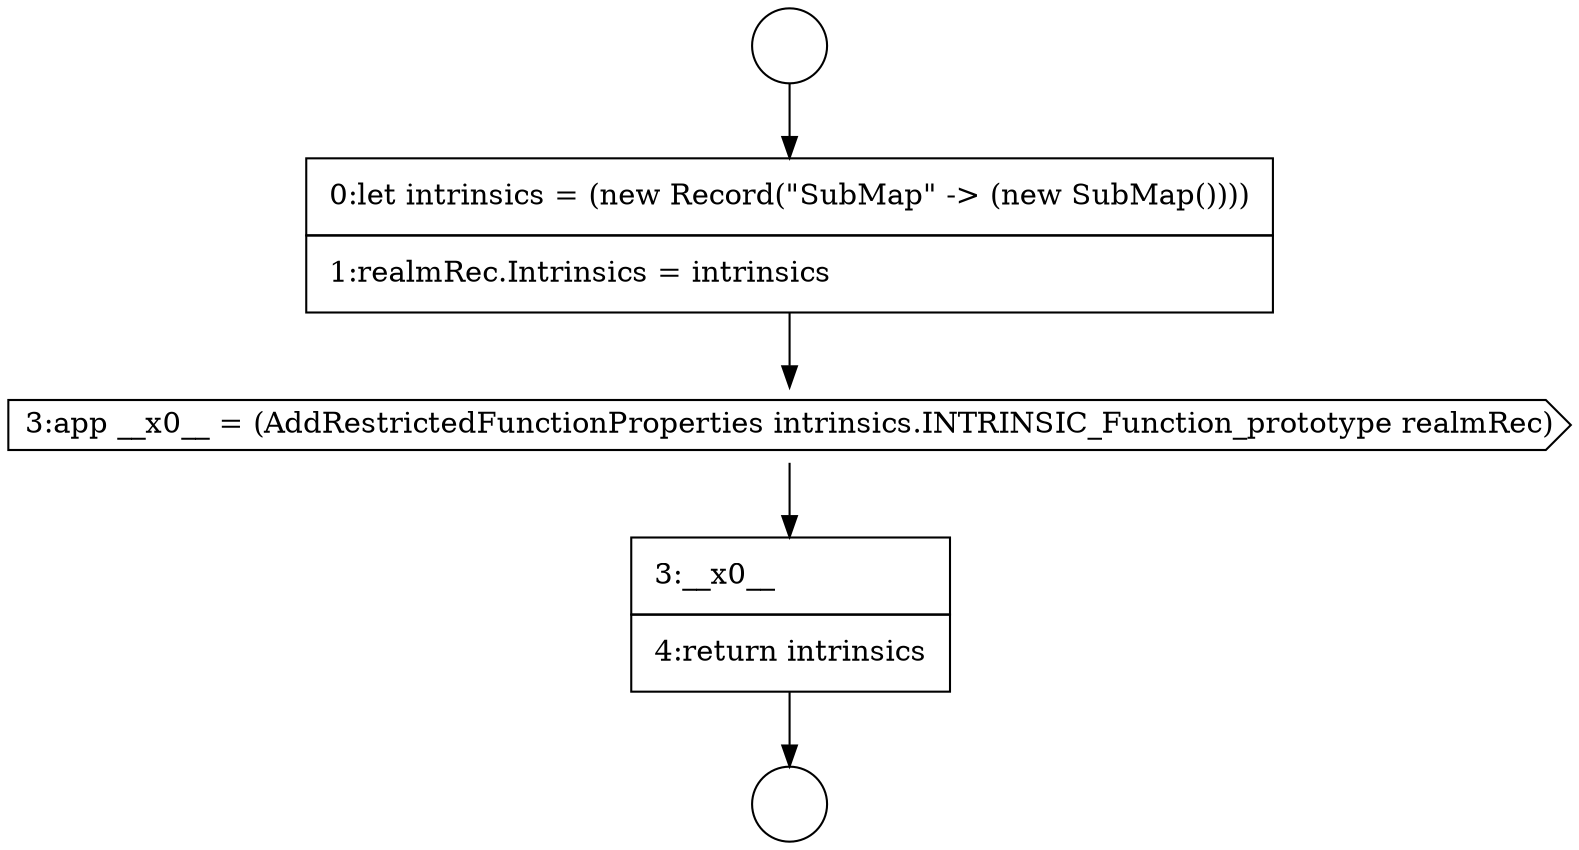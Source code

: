 digraph {
  node1860 [shape=circle label=" " color="black" fillcolor="white" style=filled]
  node1864 [shape=none, margin=0, label=<<font color="black">
    <table border="0" cellborder="1" cellspacing="0" cellpadding="10">
      <tr><td align="left">3:__x0__</td></tr>
      <tr><td align="left">4:return intrinsics</td></tr>
    </table>
  </font>> color="black" fillcolor="white" style=filled]
  node1863 [shape=cds, label=<<font color="black">3:app __x0__ = (AddRestrictedFunctionProperties intrinsics.INTRINSIC_Function_prototype realmRec)</font>> color="black" fillcolor="white" style=filled]
  node1862 [shape=none, margin=0, label=<<font color="black">
    <table border="0" cellborder="1" cellspacing="0" cellpadding="10">
      <tr><td align="left">0:let intrinsics = (new Record(&quot;SubMap&quot; -&gt; (new SubMap())))</td></tr>
      <tr><td align="left">1:realmRec.Intrinsics = intrinsics</td></tr>
    </table>
  </font>> color="black" fillcolor="white" style=filled]
  node1861 [shape=circle label=" " color="black" fillcolor="white" style=filled]
  node1860 -> node1862 [ color="black"]
  node1862 -> node1863 [ color="black"]
  node1863 -> node1864 [ color="black"]
  node1864 -> node1861 [ color="black"]
}
